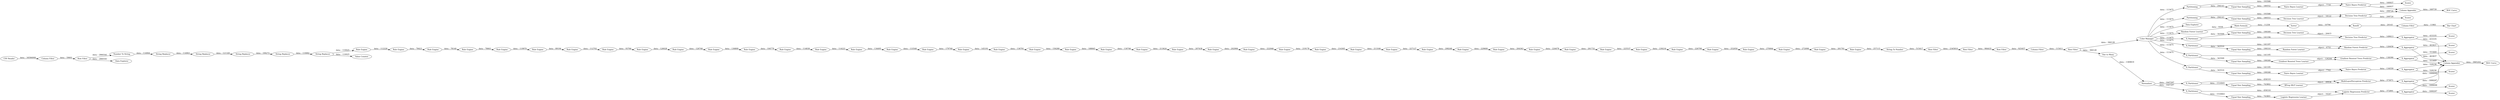 digraph {
	"3258227232633484447_133" [label=X_Aggregator]
	"-3781908691384971034_37" [label="Equal Size Sampling"]
	"2034757583313655643_37" [label="Rule Engine"]
	"-9087692555908565023_27" [label="CSV Reader"]
	"1825245189885753984_115" [label=Scorer]
	"3948875838651771495_10" [label="Math Formula"]
	"2034757583313655643_66" [label="Rule Engine"]
	"2034757583313655643_16" [label="Number To String"]
	"2034757583313655643_46" [label="Rule Engine"]
	"-3781908691384971034_18" [label=X_Partitioner]
	"2034757583313655643_12" [label="Row Filter"]
	"2034757583313655643_78" [label="Column Filter"]
	"-6177956003780035183_29" [label=X_Partitioner]
	"-7230996454898051489_88" [label="Naive Bayes Predictor"]
	"2034757583313655643_67" [label="Rule Engine"]
	"2034757583313655643_71" [label="Rule Engine"]
	"3948875838651771495_15" [label=RowID]
	"-7230996454898051489_133" [label="Equal Size Sampling"]
	"978610854088077433_83" [label=Scorer]
	"2034757583313655643_130" [label="Value Counter"]
	"3258227232633484447_81" [label="Decision Tree Learner"]
	"-9087692555908565023_93" [label="ROC Curve"]
	"-3781908691384971034_126" [label=Scorer]
	"2034757583313655643_51" [label="Rule Engine"]
	"4026126779324753412_134" [label=X_Partitioner]
	"2034757583313655643_69" [label="Rule Engine"]
	"2034757583313655643_58" [label="Rule Engine"]
	"3258227232633484447_131" [label="Equal Size Sampling"]
	"2034757583313655643_21" [label="String Replacer"]
	"2034757583313655643_77" [label="Row Filter"]
	"2034757583313655643_53" [label="Rule Engine"]
	"-3781908691384971034_19" [label=X_Aggregator]
	"2034757583313655643_15" [label="Data Explorer"]
	"2034757583313655643_31" [label="Rule Engine"]
	"-6177956003780035183_28" [label=X_Aggregator]
	"-9087692555908565023_94" [label="Column Appender"]
	"1825245189885753984_116" [label="Equal Size Sampling"]
	"-7230996454898051489_84" [label=Partitioning]
	"2034757583313655643_68" [label="Rule Engine"]
	"2034757583313655643_38" [label="Rule Engine"]
	"-6177956003780035183_33" [label="RProp MLP Learner"]
	"1825245189885753984_117" [label=X_Partitioner]
	"2034757583313655643_50" [label="Rule Engine"]
	"-405995291005005022_18" [label=X_Partitioner]
	"1825245189885753984_114" [label="Logistic Regression Predictor"]
	"2034757583313655643_33" [label="Rule Engine"]
	"3948875838651771495_11" [label=Sorter]
	"-9087692555908565023_128" [label=Normalizer]
	"2034757583313655643_79" [label="Row Filter"]
	"2034757583313655643_61" [label="Rule Engine"]
	"2034757583313655643_65" [label="Rule Engine"]
	"2034757583313655643_41" [label="Rule Engine"]
	"2034757583313655643_18" [label="String Replacer"]
	"-9087692555908565023_73" [label="Data Explorer"]
	"2034757583313655643_39" [label="Rule Engine"]
	"-6177956003780035183_25" [label=Scorer]
	"-405995291005005022_21" [label="Gradient Boosted Trees Predictor"]
	"3258227232633484447_83" [label=Scorer]
	"2034757583313655643_75" [label="Row Filter"]
	"2034757583313655643_72" [label="String To Number"]
	"978610854088077433_131" [label="Equal Size Sampling"]
	"978610854088077433_80" [label=Partitioning]
	"2034757583313655643_55" [label="Rule Engine"]
	"-3781908691384971034_17" [label="Random Forest Predictor"]
	"2034757583313655643_19" [label="String Replacer"]
	"2034757583313655643_45" [label="Rule Engine"]
	"1825245189885753984_112" [label=X_Aggregator]
	"-405995291005005022_19" [label=X_Aggregator]
	"978610854088077433_81" [label="Decision Tree Learner"]
	"-6177956003780035183_26" [label="Equal Size Sampling"]
	"2034757583313655643_64" [label="Rule Engine"]
	"-405995291005005022_127" [label=Scorer]
	"2034757583313655643_34" [label="Rule Engine"]
	"-9087692555908565023_23" [label="Color Manager"]
	"2034757583313655643_47" [label="Rule Engine"]
	"1825245189885753984_113" [label="Logistic Regression Learner"]
	"2034757583313655643_60" [label="Rule Engine"]
	"4026126779324753412_135" [label=X_Aggregator]
	"-3781908691384971034_16" [label="Random Forest Learner"]
	"2034757583313655643_48" [label="Rule Engine"]
	"2034757583313655643_20" [label="String Replacer"]
	"-9087692555908565023_102" [label="Column Appender"]
	"2034757583313655643_13" [label="Column Filter"]
	"2034757583313655643_49" [label="Rule Engine"]
	"4026126779324753412_87" [label="Naive Bayes Learner"]
	"3948875838651771495_12" [label="Bar Chart"]
	"4026126779324753412_89" [label=Scorer]
	"2034757583313655643_54" [label="Rule Engine"]
	"4026126779324753412_88" [label="Naive Bayes Predictor"]
	"3258227232633484447_132" [label=X_Partitioner]
	"2034757583313655643_70" [label="Rule Engine"]
	"-7230996454898051489_87" [label="Naive Bayes Learner"]
	"2034757583313655643_59" [label="Rule Engine"]
	"-405995291005005022_20" [label="Gradient Boosted Trees Learner"]
	"2034757583313655643_42" [label="Rule Engine"]
	"2034757583313655643_52" [label="Rule Engine"]
	"2034757583313655643_44" [label="Rule Engine"]
	"-9087692555908565023_118" [label="One to Many"]
	"-405995291005005022_37" [label="Equal Size Sampling"]
	"2034757583313655643_35" [label="Rule Engine"]
	"2034757583313655643_28" [label="Rule Engine"]
	"2034757583313655643_40" [label="Rule Engine"]
	"-7230996454898051489_89" [label=Scorer]
	"2034757583313655643_30" [label="Rule Engine"]
	"2034757583313655643_43" [label="Rule Engine"]
	"4026126779324753412_133" [label="Equal Size Sampling"]
	"-9087692555908565023_100" [label="ROC Curve"]
	"2034757583313655643_32" [label="Rule Engine"]
	"978610854088077433_82" [label="Decision Tree Predictor"]
	"2034757583313655643_56" [label="Rule Engine"]
	"2034757583313655643_63" [label="Rule Engine"]
	"2034757583313655643_121" [label="Row Filter"]
	"2034757583313655643_17" [label="String Replacer"]
	"2034757583313655643_62" [label="Rule Engine"]
	"3948875838651771495_6" [label="Random Forest Learner"]
	"-6177956003780035183_32" [label="MultiLayerPerceptron Predictor"]
	"3258227232633484447_82" [label="Decision Tree Predictor"]
	"2034757583313655643_57" [label="Rule Engine"]
	"3948875838651771495_14" [label="Column Filter"]
	"2034757583313655643_36" [label="Rule Engine"]
	"2034757583313655643_16" -> "2034757583313655643_17" [label="data: : 114064"]
	"3948875838651771495_14" -> "3948875838651771495_12" [label="data: : 11983"]
	"2034757583313655643_49" -> "2034757583313655643_51" [label="data: : 130746"]
	"2034757583313655643_51" -> "2034757583313655643_52" [label="data: : 213624"]
	"-9087692555908565023_23" -> "4026126779324753412_134" [label="data: : 113475"]
	"2034757583313655643_52" -> "2034757583313655643_53" [label="data: : 207438"]
	"-3781908691384971034_18" -> "-3781908691384971034_17" [label="data: : 141197"]
	"2034757583313655643_48" -> "2034757583313655643_50" [label="data: : 156280"]
	"2034757583313655643_36" -> "2034757583313655643_37" [label="data: : 93766"]
	"2034757583313655643_68" -> "2034757583313655643_69" [label="data: : 270064"]
	"2034757583313655643_47" -> "2034757583313655643_48" [label="data: : 136791"]
	"4026126779324753412_135" -> "4026126779324753412_89" [label="data: : 528236"]
	"2034757583313655643_38" -> "2034757583313655643_39" [label="data: : 126740"]
	"-7230996454898051489_88" -> "-9087692555908565023_94" [label="data: : 160937"]
	"2034757583313655643_70" -> "2034757583313655643_71" [label="data: : 261701"]
	"2034757583313655643_37" -> "2034757583313655643_38" [label="data: : 126028"]
	"2034757583313655643_28" -> "2034757583313655643_30" [label="data: : 112226"]
	"-3781908691384971034_17" -> "-3781908691384971034_19" [label="data: : 126458"]
	"-6177956003780035183_33" -> "-6177956003780035183_32" [label="object: : 49938"]
	"-9087692555908565023_27" -> "2034757583313655643_13" [label="data: : 34584008"]
	"3948875838651771495_11" -> "3948875838651771495_15" [label="data: : 10794"]
	"2034757583313655643_66" -> "2034757583313655643_67" [label="data: : 226799"]
	"-6177956003780035183_26" -> "-6177956003780035183_33" [label="data: : 743802"]
	"2034757583313655643_61" -> "2034757583313655643_62" [label="data: : 204363"]
	"4026126779324753412_134" -> "4026126779324753412_133" [label="data: : 343510"]
	"2034757583313655643_33" -> "2034757583313655643_35" [label="data: : 89194"]
	"2034757583313655643_42" -> "2034757583313655643_41" [label="data: : 114838"]
	"2034757583313655643_19" -> "2034757583313655643_20" [label="data: : 106272"]
	"-9087692555908565023_128" -> "1825245189885753984_117" [label="data: : 1647297"]
	"-9087692555908565023_23" -> "978610854088077433_80" [label="data: : 113475"]
	"-9087692555908565023_94" -> "-9087692555908565023_93" [label="data: : 349739"]
	"-3781908691384971034_37" -> "-3781908691384971034_16" [label="data: : 199310"]
	"2034757583313655643_44" -> "2034757583313655643_45" [label="data: : 133540"]
	"3258227232633484447_81" -> "3258227232633484447_82" [label="object: : 20415"]
	"3258227232633484447_82" -> "3258227232633484447_133" [label="data: : 149613"]
	"1825245189885753984_112" -> "-9087692555908565023_102" [label="data: : 1808287"]
	"2034757583313655643_18" -> "2034757583313655643_19" [label="data: : 121328"]
	"-9087692555908565023_23" -> "-3781908691384971034_18" [label="data: : 113475"]
	"2034757583313655643_75" -> "2034757583313655643_77" [label="data: : 2345810"]
	"3258227232633484447_133" -> "3258227232633484447_83" [label="data: : 433335"]
	"-405995291005005022_21" -> "-405995291005005022_19" [label="data: : 138390"]
	"2034757583313655643_65" -> "2034757583313655643_66" [label="data: : 239216"]
	"2034757583313655643_59" -> "2034757583313655643_60" [label="data: : 208248"]
	"2034757583313655643_67" -> "2034757583313655643_68" [label="data: : 252050"]
	"2034757583313655643_41" -> "2034757583313655643_43" [label="data: : 114221"]
	"2034757583313655643_121" -> "2034757583313655643_78" [label="data: : 925457"]
	"2034757583313655643_32" -> "2034757583313655643_34" [label="data: : 78663"]
	"1825245189885753984_116" -> "1825245189885753984_113" [label="data: : 743801"]
	"978610854088077433_80" -> "978610854088077433_131" [label="data: : 294143"]
	"-7230996454898051489_87" -> "-7230996454898051489_88" [label="object: : 7716"]
	"4026126779324753412_133" -> "4026126779324753412_87" [label="data: : 199308"]
	"-9087692555908565023_23" -> "-405995291005005022_18" [label="data: : 113475"]
	"-405995291005005022_19" -> "-9087692555908565023_102" [label="data: : 553469"]
	"3948875838651771495_15" -> "3948875838651771495_14" [label="data: : 20143"]
	"2034757583313655643_69" -> "2034757583313655643_70" [label="data: : 272098"]
	"2034757583313655643_39" -> "2034757583313655643_40" [label="data: : 136809"]
	"2034757583313655643_21" -> "2034757583313655643_28" [label="data: : 110025"]
	"-3781908691384971034_19" -> "-9087692555908565023_102" [label="data: : 463837"]
	"2034757583313655643_60" -> "2034757583313655643_61" [label="data: : 229600"]
	"1825245189885753984_117" -> "1825245189885753984_116" [label="data: : 1516843"]
	"-405995291005005022_18" -> "-405995291005005022_21" [label="data: : 141195"]
	"2034757583313655643_62" -> "2034757583313655643_63" [label="data: : 224478"]
	"-9087692555908565023_23" -> "-7230996454898051489_84" [label="data: : 113475"]
	"-6177956003780035183_28" -> "-9087692555908565023_102" [label="data: : 1808098"]
	"-9087692555908565023_23" -> "3258227232633484447_132" [label="data: : 113475"]
	"-6177956003780035183_29" -> "-6177956003780035183_26" [label="data: : 1516845"]
	"3258227232633484447_132" -> "3258227232633484447_131" [label="data: : 343509"]
	"2034757583313655643_20" -> "2034757583313655643_21" [label="data: : 110682"]
	"2034757583313655643_56" -> "2034757583313655643_58" [label="data: : 213166"]
	"2034757583313655643_43" -> "2034757583313655643_44" [label="data: : 134495"]
	"2034757583313655643_31" -> "2034757583313655643_32" [label="data: : 78140"]
	"978610854088077433_82" -> "978610854088077433_83" [label="data: : 208724"]
	"-9087692555908565023_23" -> "3948875838651771495_6" [label="data: : 113475"]
	"-9087692555908565023_118" -> "-9087692555908565023_128" [label="data: : 1369819"]
	"-3781908691384971034_16" -> "-3781908691384971034_17" [label="object: : 4752"]
	"2034757583313655643_78" -> "2034757583313655643_79" [label="data: : 115411"]
	"2034757583313655643_21" -> "2034757583313655643_130" [label="data: : 110025"]
	"978610854088077433_80" -> "978610854088077433_82" [label="data: : 193588"]
	"-405995291005005022_37" -> "-405995291005005022_20" [label="data: : 199309"]
	"978610854088077433_82" -> "-9087692555908565023_94" [label="data: : 208724"]
	"2034757583313655643_79" -> "-9087692555908565023_23" [label="data: : 366128"]
	"1825245189885753984_113" -> "1825245189885753984_114" [label="object: : 16247"]
	"-405995291005005022_20" -> "-405995291005005022_21" [label="object: : 126244"]
	"2034757583313655643_12" -> "2034757583313655643_15" [label="data: : 2860341"]
	"2034757583313655643_40" -> "2034757583313655643_42" [label="data: : 104779"]
	"2034757583313655643_13" -> "2034757583313655643_12" [label="data: : 59601"]
	"-7230996454898051489_84" -> "-7230996454898051489_133" [label="data: : 294143"]
	"1825245189885753984_114" -> "1825245189885753984_112" [label="data: : 372891"]
	"2034757583313655643_34" -> "2034757583313655643_33" [label="data: : 119970"]
	"-6177956003780035183_28" -> "-6177956003780035183_25" [label="data: : 1808098"]
	"2034757583313655643_50" -> "2034757583313655643_49" [label="data: : 188845"]
	"978610854088077433_131" -> "978610854088077433_81" [label="data: : 180553"]
	"-9087692555908565023_128" -> "-6177956003780035183_29" [label="data: : 1647297"]
	"4026126779324753412_135" -> "-9087692555908565023_102" [label="data: : 528236"]
	"-7230996454898051489_84" -> "-7230996454898051489_88" [label="data: : 193588"]
	"2034757583313655643_58" -> "2034757583313655643_59" [label="data: : 227127"]
	"2034757583313655643_79" -> "-9087692555908565023_118" [label="data: : 366128"]
	"2034757583313655643_64" -> "2034757583313655643_65" [label="data: : 225537"]
	"-405995291005005022_19" -> "-405995291005005022_127" [label="data: : 553469"]
	"-7230996454898051489_133" -> "-7230996454898051489_87" [label="data: : 180552"]
	"2034757583313655643_72" -> "2034757583313655643_75" [label="data: : 515417"]
	"-9087692555908565023_23" -> "-9087692555908565023_73" [label="data: : 113475"]
	"-3781908691384971034_18" -> "-3781908691384971034_37" [label="data: : 343510"]
	"2034757583313655643_54" -> "2034757583313655643_55" [label="data: : 222046"]
	"3258227232633484447_131" -> "3258227232633484447_81" [label="data: : 199309"]
	"2034757583313655643_30" -> "2034757583313655643_31" [label="data: : 78423"]
	"2034757583313655643_57" -> "2034757583313655643_56" [label="data: : 214365"]
	"2034757583313655643_12" -> "2034757583313655643_16" [label="data: : 2860341"]
	"-6177956003780035183_32" -> "-6177956003780035183_28" [label="data: : 373071"]
	"-6177956003780035183_29" -> "-6177956003780035183_32" [label="data: : 458319"]
	"3258227232633484447_133" -> "-9087692555908565023_102" [label="data: : 433335"]
	"2034757583313655643_45" -> "2034757583313655643_46" [label="data: : 179740"]
	"2034757583313655643_46" -> "2034757583313655643_47" [label="data: : 145191"]
	"4026126779324753412_87" -> "4026126779324753412_88" [label="object: : 7743"]
	"3948875838651771495_6" -> "3948875838651771495_10" [label="data: : 9359"]
	"978610854088077433_81" -> "978610854088077433_82" [label="object: : 18122"]
	"4026126779324753412_134" -> "4026126779324753412_88" [label="data: : 141195"]
	"-9087692555908565023_102" -> "-9087692555908565023_100" [label="data: : 3965202"]
	"1825245189885753984_112" -> "1825245189885753984_115" [label="data: : 1808287"]
	"2034757583313655643_63" -> "2034757583313655643_64" [label="data: : 261732"]
	"2034757583313655643_77" -> "2034757583313655643_121" [label="data: : 984435"]
	"1825245189885753984_117" -> "1825245189885753984_114" [label="data: : 458318"]
	"-405995291005005022_18" -> "-405995291005005022_37" [label="data: : 343509"]
	"2034757583313655643_55" -> "2034757583313655643_57" [label="data: : 219178"]
	"-7230996454898051489_88" -> "-7230996454898051489_89" [label="data: : 160937"]
	"2034757583313655643_53" -> "2034757583313655643_54" [label="data: : 202906"]
	"3258227232633484447_132" -> "3258227232633484447_82" [label="data: : 141194"]
	"-3781908691384971034_19" -> "-3781908691384971034_126" [label="data: : 463837"]
	"2034757583313655643_71" -> "2034757583313655643_72" [label="data: : 257115"]
	"3948875838651771495_10" -> "3948875838651771495_11" [label="data: : 11258"]
	"4026126779324753412_88" -> "4026126779324753412_135" [label="data: : 134559"]
	"2034757583313655643_35" -> "2034757583313655643_36" [label="data: : 112702"]
	"2034757583313655643_17" -> "2034757583313655643_18" [label="data: : 114063"]
	rankdir=LR
}
